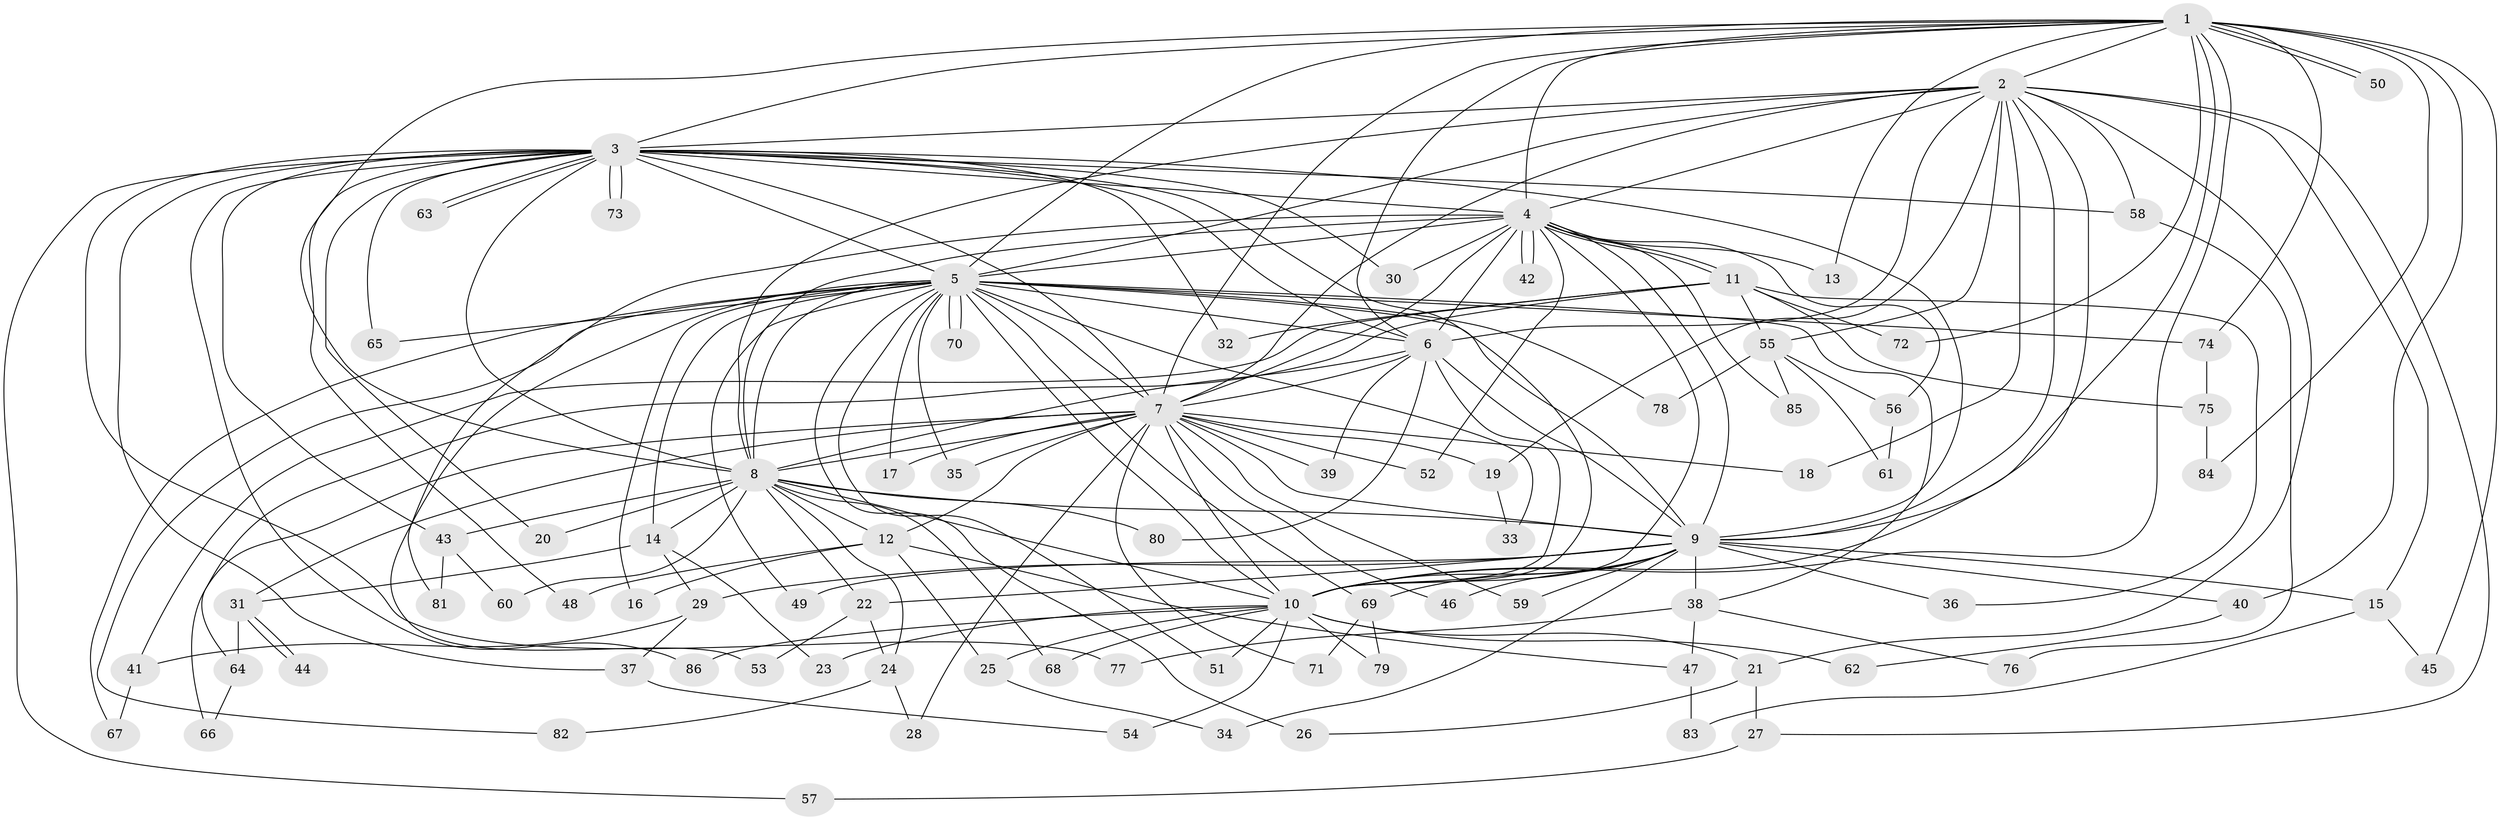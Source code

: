 // Generated by graph-tools (version 1.1) at 2025/11/02/27/25 16:11:05]
// undirected, 86 vertices, 197 edges
graph export_dot {
graph [start="1"]
  node [color=gray90,style=filled];
  1;
  2;
  3;
  4;
  5;
  6;
  7;
  8;
  9;
  10;
  11;
  12;
  13;
  14;
  15;
  16;
  17;
  18;
  19;
  20;
  21;
  22;
  23;
  24;
  25;
  26;
  27;
  28;
  29;
  30;
  31;
  32;
  33;
  34;
  35;
  36;
  37;
  38;
  39;
  40;
  41;
  42;
  43;
  44;
  45;
  46;
  47;
  48;
  49;
  50;
  51;
  52;
  53;
  54;
  55;
  56;
  57;
  58;
  59;
  60;
  61;
  62;
  63;
  64;
  65;
  66;
  67;
  68;
  69;
  70;
  71;
  72;
  73;
  74;
  75;
  76;
  77;
  78;
  79;
  80;
  81;
  82;
  83;
  84;
  85;
  86;
  1 -- 2;
  1 -- 3;
  1 -- 4;
  1 -- 5;
  1 -- 6;
  1 -- 7;
  1 -- 8;
  1 -- 9;
  1 -- 10;
  1 -- 13;
  1 -- 40;
  1 -- 45;
  1 -- 50;
  1 -- 50;
  1 -- 72;
  1 -- 74;
  1 -- 84;
  2 -- 3;
  2 -- 4;
  2 -- 5;
  2 -- 6;
  2 -- 7;
  2 -- 8;
  2 -- 9;
  2 -- 10;
  2 -- 15;
  2 -- 18;
  2 -- 19;
  2 -- 21;
  2 -- 27;
  2 -- 55;
  2 -- 58;
  3 -- 4;
  3 -- 5;
  3 -- 6;
  3 -- 7;
  3 -- 8;
  3 -- 9;
  3 -- 10;
  3 -- 20;
  3 -- 30;
  3 -- 32;
  3 -- 37;
  3 -- 43;
  3 -- 48;
  3 -- 57;
  3 -- 58;
  3 -- 63;
  3 -- 63;
  3 -- 65;
  3 -- 73;
  3 -- 73;
  3 -- 77;
  3 -- 86;
  4 -- 5;
  4 -- 6;
  4 -- 7;
  4 -- 8;
  4 -- 9;
  4 -- 10;
  4 -- 11;
  4 -- 11;
  4 -- 13;
  4 -- 30;
  4 -- 42;
  4 -- 42;
  4 -- 52;
  4 -- 56;
  4 -- 81;
  4 -- 85;
  5 -- 6;
  5 -- 7;
  5 -- 8;
  5 -- 9;
  5 -- 10;
  5 -- 14;
  5 -- 16;
  5 -- 17;
  5 -- 26;
  5 -- 33;
  5 -- 35;
  5 -- 38;
  5 -- 49;
  5 -- 51;
  5 -- 53;
  5 -- 65;
  5 -- 67;
  5 -- 69;
  5 -- 70;
  5 -- 70;
  5 -- 74;
  5 -- 78;
  5 -- 82;
  6 -- 7;
  6 -- 8;
  6 -- 9;
  6 -- 10;
  6 -- 39;
  6 -- 80;
  7 -- 8;
  7 -- 9;
  7 -- 10;
  7 -- 12;
  7 -- 17;
  7 -- 18;
  7 -- 19;
  7 -- 28;
  7 -- 31;
  7 -- 35;
  7 -- 39;
  7 -- 46;
  7 -- 52;
  7 -- 59;
  7 -- 66;
  7 -- 71;
  8 -- 9;
  8 -- 10;
  8 -- 12;
  8 -- 14;
  8 -- 20;
  8 -- 22;
  8 -- 24;
  8 -- 43;
  8 -- 60;
  8 -- 68;
  8 -- 80;
  9 -- 10;
  9 -- 15;
  9 -- 22;
  9 -- 29;
  9 -- 34;
  9 -- 36;
  9 -- 38;
  9 -- 40;
  9 -- 46;
  9 -- 49;
  9 -- 59;
  9 -- 69;
  10 -- 21;
  10 -- 23;
  10 -- 25;
  10 -- 51;
  10 -- 54;
  10 -- 62;
  10 -- 68;
  10 -- 79;
  10 -- 86;
  11 -- 32;
  11 -- 36;
  11 -- 41;
  11 -- 55;
  11 -- 64;
  11 -- 72;
  11 -- 75;
  12 -- 16;
  12 -- 25;
  12 -- 47;
  12 -- 48;
  14 -- 23;
  14 -- 29;
  14 -- 31;
  15 -- 45;
  15 -- 83;
  19 -- 33;
  21 -- 26;
  21 -- 27;
  22 -- 24;
  22 -- 53;
  24 -- 28;
  24 -- 82;
  25 -- 34;
  27 -- 57;
  29 -- 37;
  29 -- 41;
  31 -- 44;
  31 -- 44;
  31 -- 64;
  37 -- 54;
  38 -- 47;
  38 -- 76;
  38 -- 77;
  40 -- 62;
  41 -- 67;
  43 -- 60;
  43 -- 81;
  47 -- 83;
  55 -- 56;
  55 -- 61;
  55 -- 78;
  55 -- 85;
  56 -- 61;
  58 -- 76;
  64 -- 66;
  69 -- 71;
  69 -- 79;
  74 -- 75;
  75 -- 84;
}
